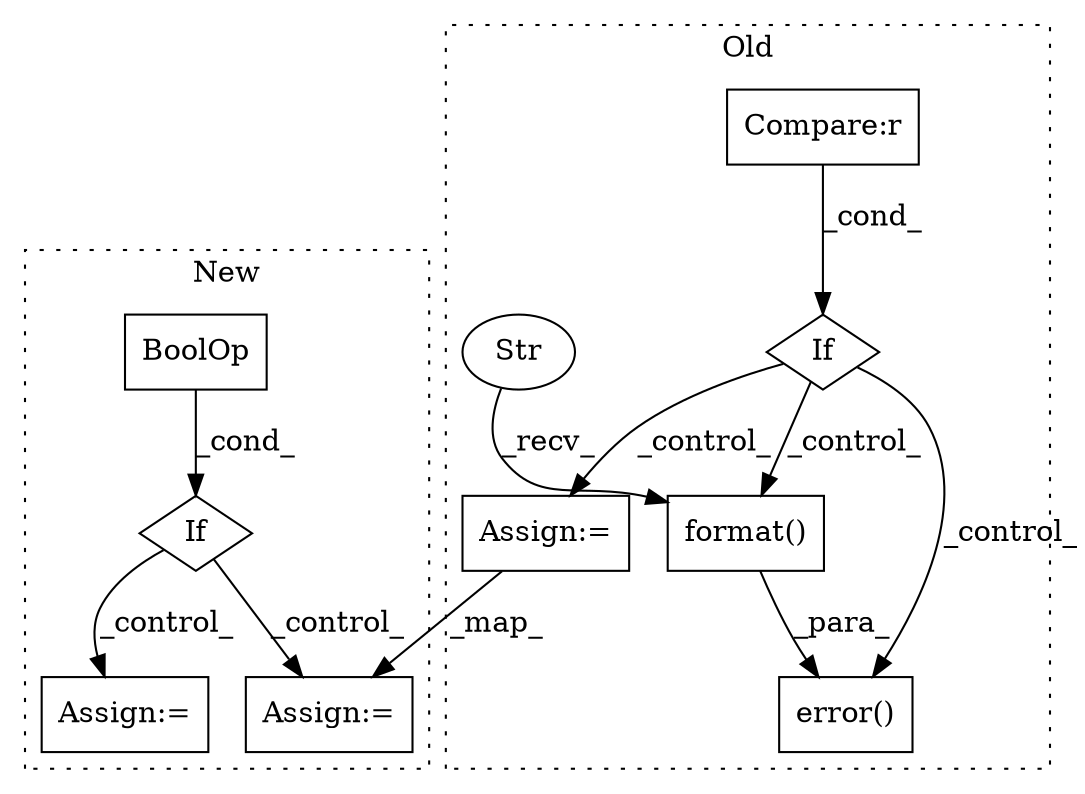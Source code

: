 digraph G {
subgraph cluster0 {
1 [label="error()" a="75" s="14790,14824" l="14,1" shape="box"];
4 [label="If" a="96" s="14611" l="3" shape="diamond"];
5 [label="Assign:=" a="68" s="14873" l="3" shape="box"];
7 [label="Compare:r" a="40" s="14614" l="65" shape="box"];
8 [label="format()" a="75" s="14804,14823" l="12,1" shape="box"];
9 [label="Str" a="66" s="14804" l="4" shape="ellipse"];
label = "Old";
style="dotted";
}
subgraph cluster1 {
2 [label="BoolOp" a="72" s="14485" l="33" shape="box"];
3 [label="If" a="96" s="14482" l="3" shape="diamond"];
6 [label="Assign:=" a="68" s="15203" l="3" shape="box"];
10 [label="Assign:=" a="68" s="14816" l="3" shape="box"];
label = "New";
style="dotted";
}
2 -> 3 [label="_cond_"];
3 -> 6 [label="_control_"];
3 -> 10 [label="_control_"];
4 -> 1 [label="_control_"];
4 -> 8 [label="_control_"];
4 -> 5 [label="_control_"];
5 -> 6 [label="_map_"];
7 -> 4 [label="_cond_"];
8 -> 1 [label="_para_"];
9 -> 8 [label="_recv_"];
}